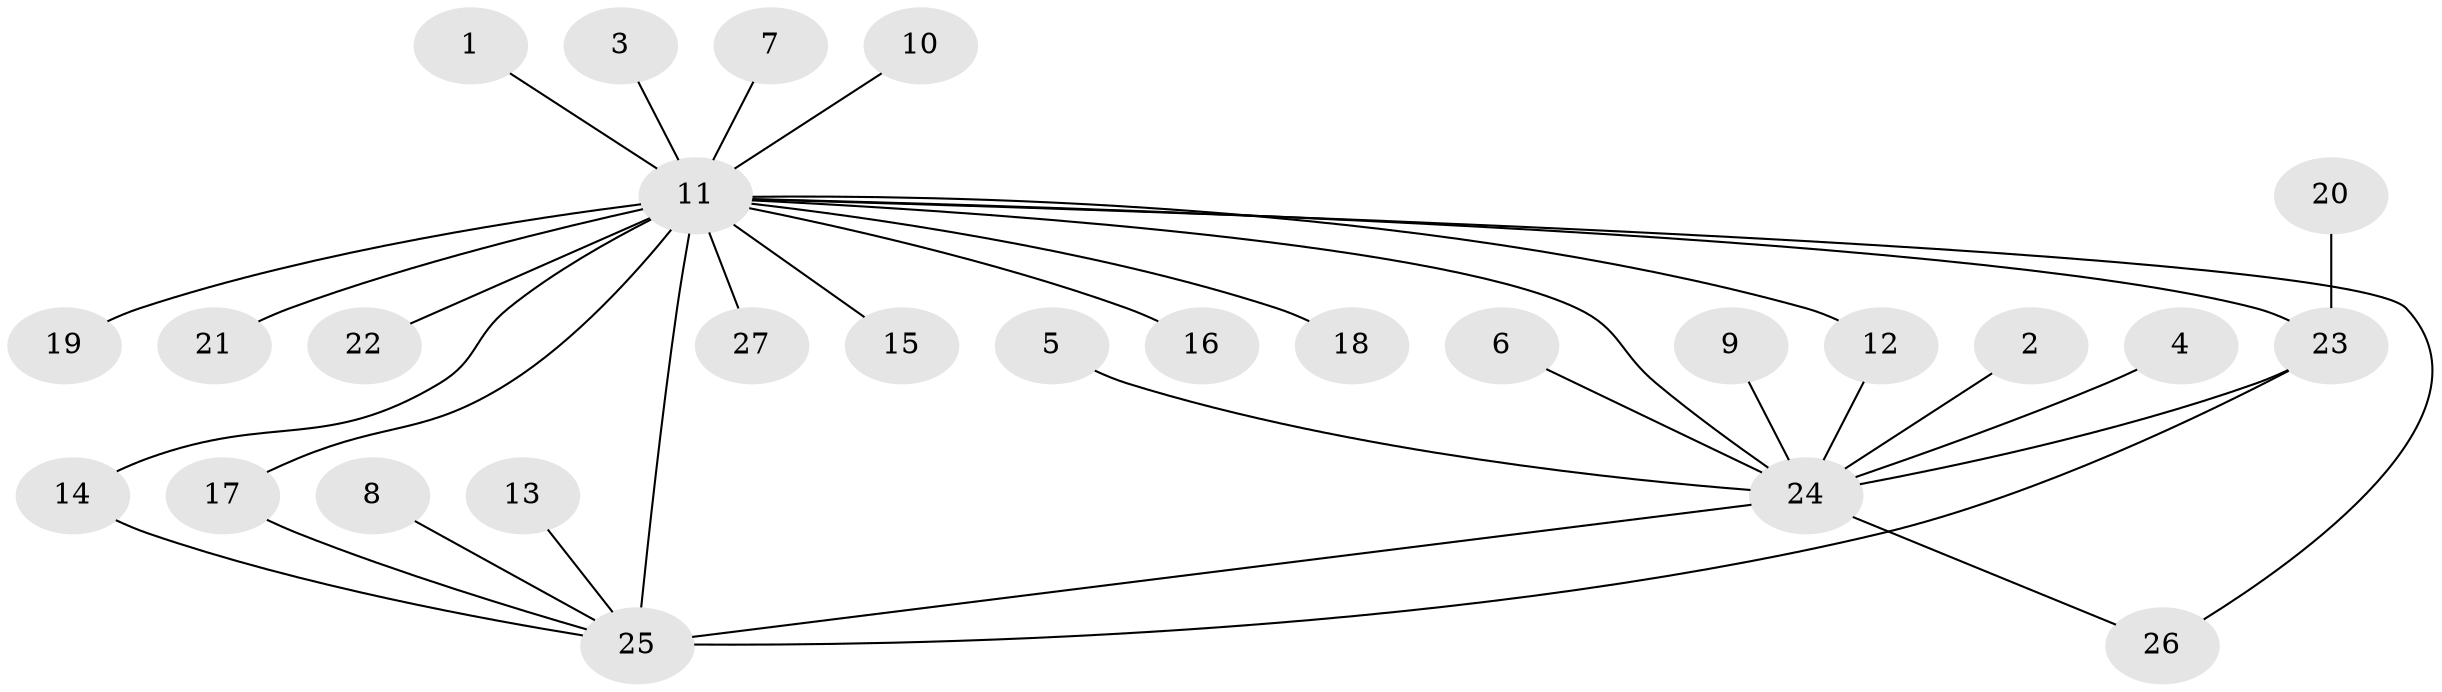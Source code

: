 // original degree distribution, {6: 0.04081632653061224, 7: 0.02040816326530612, 5: 0.04081632653061224, 10: 0.02040816326530612, 4: 0.061224489795918366, 14: 0.02040816326530612, 9: 0.02040816326530612, 1: 0.46938775510204084, 2: 0.2857142857142857, 3: 0.02040816326530612}
// Generated by graph-tools (version 1.1) at 2025/50/03/09/25 03:50:38]
// undirected, 27 vertices, 33 edges
graph export_dot {
graph [start="1"]
  node [color=gray90,style=filled];
  1;
  2;
  3;
  4;
  5;
  6;
  7;
  8;
  9;
  10;
  11;
  12;
  13;
  14;
  15;
  16;
  17;
  18;
  19;
  20;
  21;
  22;
  23;
  24;
  25;
  26;
  27;
  1 -- 11 [weight=1.0];
  2 -- 24 [weight=1.0];
  3 -- 11 [weight=1.0];
  4 -- 24 [weight=1.0];
  5 -- 24 [weight=1.0];
  6 -- 24 [weight=1.0];
  7 -- 11 [weight=1.0];
  8 -- 25 [weight=1.0];
  9 -- 24 [weight=1.0];
  10 -- 11 [weight=1.0];
  11 -- 12 [weight=1.0];
  11 -- 14 [weight=1.0];
  11 -- 15 [weight=1.0];
  11 -- 16 [weight=1.0];
  11 -- 17 [weight=1.0];
  11 -- 18 [weight=1.0];
  11 -- 19 [weight=1.0];
  11 -- 21 [weight=1.0];
  11 -- 22 [weight=1.0];
  11 -- 23 [weight=2.0];
  11 -- 24 [weight=1.0];
  11 -- 25 [weight=4.0];
  11 -- 26 [weight=1.0];
  11 -- 27 [weight=1.0];
  12 -- 24 [weight=1.0];
  13 -- 25 [weight=1.0];
  14 -- 25 [weight=1.0];
  17 -- 25 [weight=1.0];
  20 -- 23 [weight=1.0];
  23 -- 24 [weight=1.0];
  23 -- 25 [weight=1.0];
  24 -- 25 [weight=1.0];
  24 -- 26 [weight=1.0];
}
